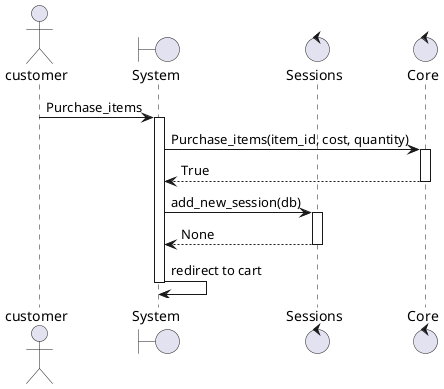 @startuml purchaseitems
actor customer
boundary "System" as system
control "Sessions" as sessions
control "Core" as core 
customer -> system: Purchase_items
activate system
system -> core: Purchase_items(item_id, cost, quantity)
activate core 
core --> system: True
deactivate core 
system -> sessions: add_new_session(db)
activate sessions
sessions --> system: None
deactivate sessions
system -> system: redirect to cart 
deactivate system
@enduml